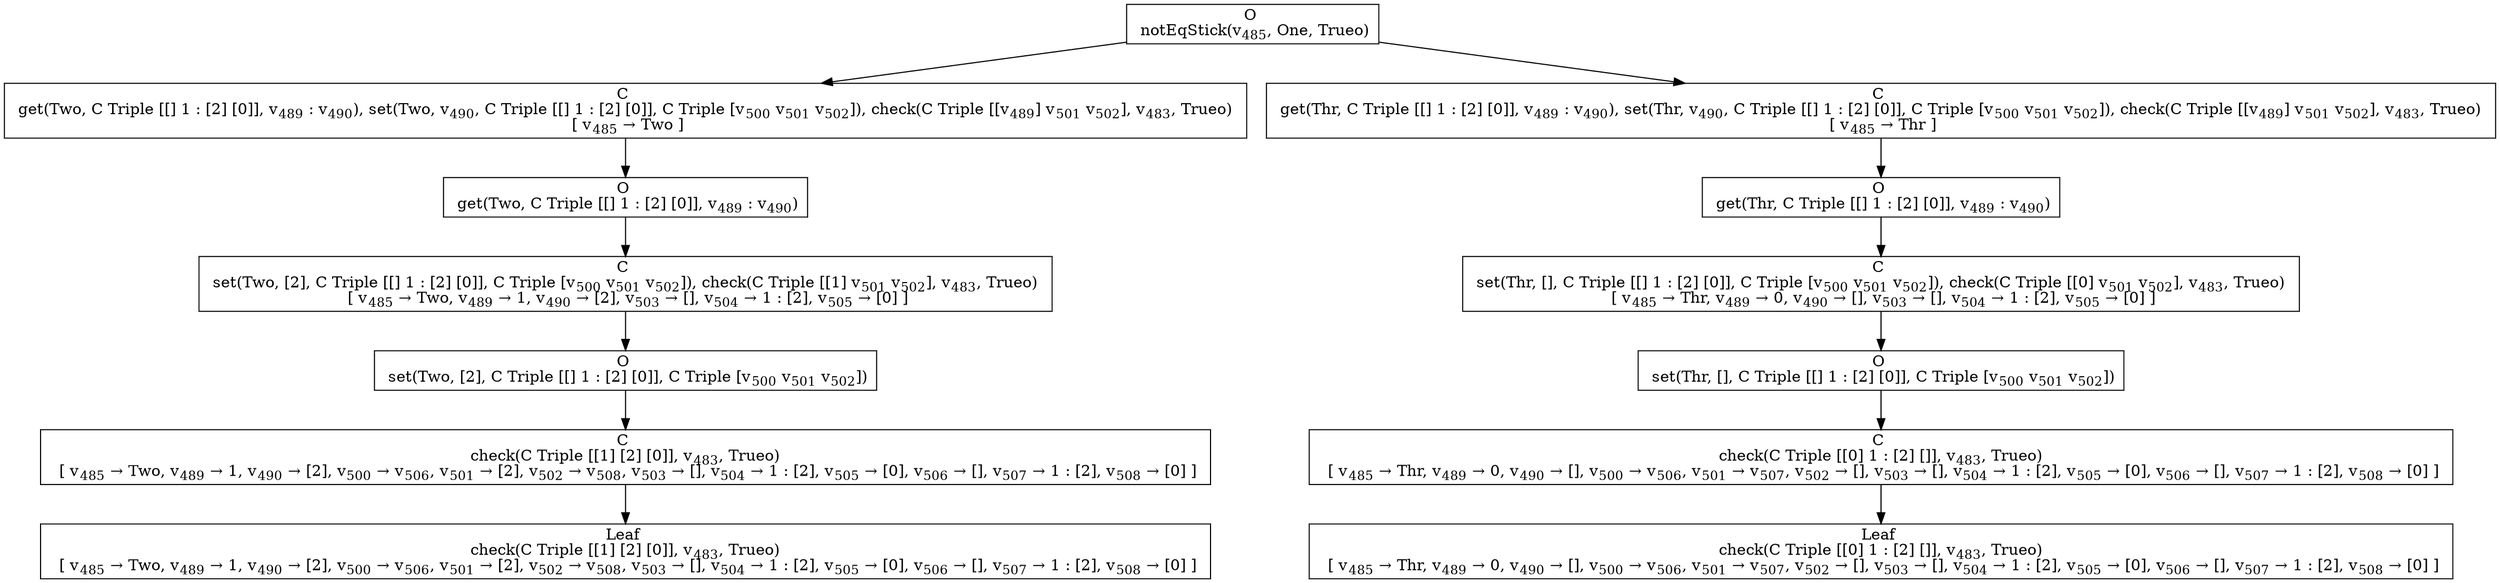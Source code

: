 digraph {
    graph [rankdir=TB
          ,bgcolor=transparent];
    node [shape=box
         ,fillcolor=white
         ,style=filled];
    0 [label=<O <BR/> notEqStick(v<SUB>485</SUB>, One, Trueo)>];
    1 [label=<C <BR/> get(Two, C Triple [[] 1 : [2] [0]], v<SUB>489</SUB> : v<SUB>490</SUB>), set(Two, v<SUB>490</SUB>, C Triple [[] 1 : [2] [0]], C Triple [v<SUB>500</SUB> v<SUB>501</SUB> v<SUB>502</SUB>]), check(C Triple [[v<SUB>489</SUB>] v<SUB>501</SUB> v<SUB>502</SUB>], v<SUB>483</SUB>, Trueo) <BR/>  [ v<SUB>485</SUB> &rarr; Two ] >];
    2 [label=<C <BR/> get(Thr, C Triple [[] 1 : [2] [0]], v<SUB>489</SUB> : v<SUB>490</SUB>), set(Thr, v<SUB>490</SUB>, C Triple [[] 1 : [2] [0]], C Triple [v<SUB>500</SUB> v<SUB>501</SUB> v<SUB>502</SUB>]), check(C Triple [[v<SUB>489</SUB>] v<SUB>501</SUB> v<SUB>502</SUB>], v<SUB>483</SUB>, Trueo) <BR/>  [ v<SUB>485</SUB> &rarr; Thr ] >];
    3 [label=<O <BR/> get(Two, C Triple [[] 1 : [2] [0]], v<SUB>489</SUB> : v<SUB>490</SUB>)>];
    4 [label=<C <BR/> set(Two, [2], C Triple [[] 1 : [2] [0]], C Triple [v<SUB>500</SUB> v<SUB>501</SUB> v<SUB>502</SUB>]), check(C Triple [[1] v<SUB>501</SUB> v<SUB>502</SUB>], v<SUB>483</SUB>, Trueo) <BR/>  [ v<SUB>485</SUB> &rarr; Two, v<SUB>489</SUB> &rarr; 1, v<SUB>490</SUB> &rarr; [2], v<SUB>503</SUB> &rarr; [], v<SUB>504</SUB> &rarr; 1 : [2], v<SUB>505</SUB> &rarr; [0] ] >];
    5 [label=<O <BR/> set(Two, [2], C Triple [[] 1 : [2] [0]], C Triple [v<SUB>500</SUB> v<SUB>501</SUB> v<SUB>502</SUB>])>];
    6 [label=<C <BR/> check(C Triple [[1] [2] [0]], v<SUB>483</SUB>, Trueo) <BR/>  [ v<SUB>485</SUB> &rarr; Two, v<SUB>489</SUB> &rarr; 1, v<SUB>490</SUB> &rarr; [2], v<SUB>500</SUB> &rarr; v<SUB>506</SUB>, v<SUB>501</SUB> &rarr; [2], v<SUB>502</SUB> &rarr; v<SUB>508</SUB>, v<SUB>503</SUB> &rarr; [], v<SUB>504</SUB> &rarr; 1 : [2], v<SUB>505</SUB> &rarr; [0], v<SUB>506</SUB> &rarr; [], v<SUB>507</SUB> &rarr; 1 : [2], v<SUB>508</SUB> &rarr; [0] ] >];
    7 [label=<Leaf <BR/> check(C Triple [[1] [2] [0]], v<SUB>483</SUB>, Trueo) <BR/>  [ v<SUB>485</SUB> &rarr; Two, v<SUB>489</SUB> &rarr; 1, v<SUB>490</SUB> &rarr; [2], v<SUB>500</SUB> &rarr; v<SUB>506</SUB>, v<SUB>501</SUB> &rarr; [2], v<SUB>502</SUB> &rarr; v<SUB>508</SUB>, v<SUB>503</SUB> &rarr; [], v<SUB>504</SUB> &rarr; 1 : [2], v<SUB>505</SUB> &rarr; [0], v<SUB>506</SUB> &rarr; [], v<SUB>507</SUB> &rarr; 1 : [2], v<SUB>508</SUB> &rarr; [0] ] >];
    8 [label=<O <BR/> get(Thr, C Triple [[] 1 : [2] [0]], v<SUB>489</SUB> : v<SUB>490</SUB>)>];
    9 [label=<C <BR/> set(Thr, [], C Triple [[] 1 : [2] [0]], C Triple [v<SUB>500</SUB> v<SUB>501</SUB> v<SUB>502</SUB>]), check(C Triple [[0] v<SUB>501</SUB> v<SUB>502</SUB>], v<SUB>483</SUB>, Trueo) <BR/>  [ v<SUB>485</SUB> &rarr; Thr, v<SUB>489</SUB> &rarr; 0, v<SUB>490</SUB> &rarr; [], v<SUB>503</SUB> &rarr; [], v<SUB>504</SUB> &rarr; 1 : [2], v<SUB>505</SUB> &rarr; [0] ] >];
    10 [label=<O <BR/> set(Thr, [], C Triple [[] 1 : [2] [0]], C Triple [v<SUB>500</SUB> v<SUB>501</SUB> v<SUB>502</SUB>])>];
    11 [label=<C <BR/> check(C Triple [[0] 1 : [2] []], v<SUB>483</SUB>, Trueo) <BR/>  [ v<SUB>485</SUB> &rarr; Thr, v<SUB>489</SUB> &rarr; 0, v<SUB>490</SUB> &rarr; [], v<SUB>500</SUB> &rarr; v<SUB>506</SUB>, v<SUB>501</SUB> &rarr; v<SUB>507</SUB>, v<SUB>502</SUB> &rarr; [], v<SUB>503</SUB> &rarr; [], v<SUB>504</SUB> &rarr; 1 : [2], v<SUB>505</SUB> &rarr; [0], v<SUB>506</SUB> &rarr; [], v<SUB>507</SUB> &rarr; 1 : [2], v<SUB>508</SUB> &rarr; [0] ] >];
    12 [label=<Leaf <BR/> check(C Triple [[0] 1 : [2] []], v<SUB>483</SUB>, Trueo) <BR/>  [ v<SUB>485</SUB> &rarr; Thr, v<SUB>489</SUB> &rarr; 0, v<SUB>490</SUB> &rarr; [], v<SUB>500</SUB> &rarr; v<SUB>506</SUB>, v<SUB>501</SUB> &rarr; v<SUB>507</SUB>, v<SUB>502</SUB> &rarr; [], v<SUB>503</SUB> &rarr; [], v<SUB>504</SUB> &rarr; 1 : [2], v<SUB>505</SUB> &rarr; [0], v<SUB>506</SUB> &rarr; [], v<SUB>507</SUB> &rarr; 1 : [2], v<SUB>508</SUB> &rarr; [0] ] >];
    0 -> 1 [label=""];
    0 -> 2 [label=""];
    1 -> 3 [label=""];
    2 -> 8 [label=""];
    3 -> 4 [label=""];
    4 -> 5 [label=""];
    5 -> 6 [label=""];
    6 -> 7 [label=""];
    8 -> 9 [label=""];
    9 -> 10 [label=""];
    10 -> 11 [label=""];
    11 -> 12 [label=""];
}